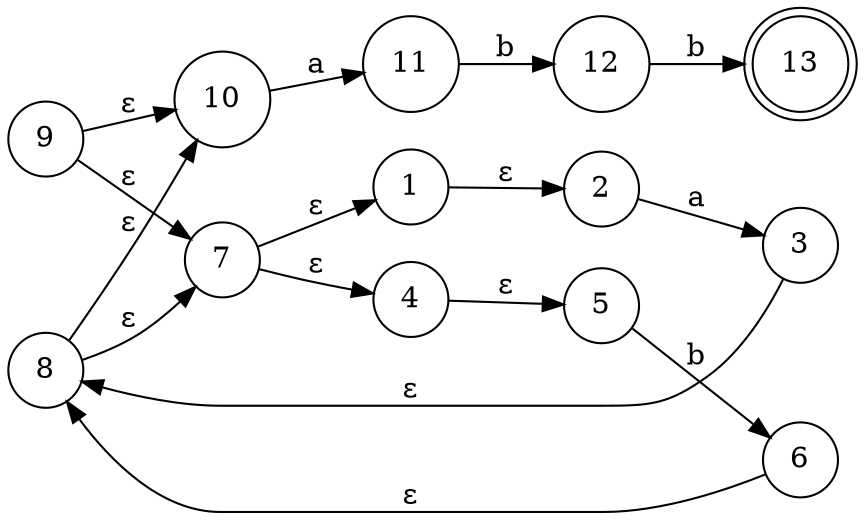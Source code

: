 digraph finite_state_machine {
	rankdir=LR size="8,5"
	node [shape=doublecircle]
	13
	node [shape=circle]
	1 -> 2 [label="ε"]
	node [shape=circle]
	2 -> 3 [label=a]
	node [shape=circle]
	3 -> 8 [label="ε"]
	node [shape=circle]
	4 -> 5 [label="ε"]
	node [shape=circle]
	5 -> 6 [label=b]
	node [shape=circle]
	6 -> 8 [label="ε"]
	node [shape=circle]
	7 -> 1 [label="ε"]
	7 -> 4 [label="ε"]
	node [shape=circle]
	8 -> 10 [label="ε"]
	8 -> 7 [label="ε"]
	node [shape=circle]
	9 -> 7 [label="ε"]
	9 -> 10 [label="ε"]
	node [shape=circle]
	10 -> 11 [label=a]
	node [shape=circle]
	11 -> 12 [label=b]
	node [shape=circle]
	12 -> 13 [label=b]
	node [shape=circle]
}
